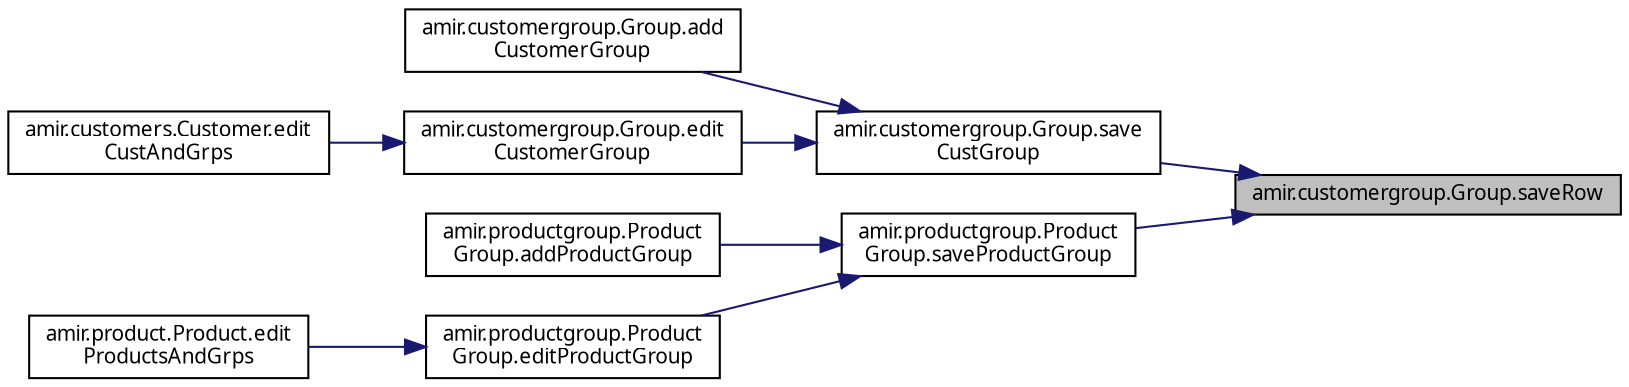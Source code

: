 digraph "amir.customergroup.Group.saveRow"
{
 // LATEX_PDF_SIZE
  edge [fontname="FreeSans.ttf",fontsize="10",labelfontname="FreeSans.ttf",labelfontsize="10"];
  node [fontname="FreeSans.ttf",fontsize="10",shape=record];
  rankdir="RL";
  Node1 [label="amir.customergroup.Group.saveRow",height=0.2,width=0.4,color="black", fillcolor="grey75", style="filled", fontcolor="black",tooltip=" "];
  Node1 -> Node2 [dir="back",color="midnightblue",fontsize="10",style="solid",fontname="FreeSans.ttf"];
  Node2 [label="amir.customergroup.Group.save\lCustGroup",height=0.2,width=0.4,color="black", fillcolor="white", style="filled",URL="$classamir_1_1customergroup_1_1_group.html#a08055723bb447d8e880e530798e5e1d2",tooltip=" "];
  Node2 -> Node3 [dir="back",color="midnightblue",fontsize="10",style="solid",fontname="FreeSans.ttf"];
  Node3 [label="amir.customergroup.Group.add\lCustomerGroup",height=0.2,width=0.4,color="black", fillcolor="white", style="filled",URL="$classamir_1_1customergroup_1_1_group.html#aafe1ef3afed637cb65bc56b274460560",tooltip=" "];
  Node2 -> Node4 [dir="back",color="midnightblue",fontsize="10",style="solid",fontname="FreeSans.ttf"];
  Node4 [label="amir.customergroup.Group.edit\lCustomerGroup",height=0.2,width=0.4,color="black", fillcolor="white", style="filled",URL="$classamir_1_1customergroup_1_1_group.html#a51d1ef6bc604beb4ba3c85bf99cb2db0",tooltip=" "];
  Node4 -> Node5 [dir="back",color="midnightblue",fontsize="10",style="solid",fontname="FreeSans.ttf"];
  Node5 [label="amir.customers.Customer.edit\lCustAndGrps",height=0.2,width=0.4,color="black", fillcolor="white", style="filled",URL="$classamir_1_1customers_1_1_customer.html#a8701f3df2fe337319b0828c474e01184",tooltip=" "];
  Node1 -> Node6 [dir="back",color="midnightblue",fontsize="10",style="solid",fontname="FreeSans.ttf"];
  Node6 [label="amir.productgroup.Product\lGroup.saveProductGroup",height=0.2,width=0.4,color="black", fillcolor="white", style="filled",URL="$classamir_1_1productgroup_1_1_product_group.html#add1de604c8b2de40ec993ae600a7cca0",tooltip=" "];
  Node6 -> Node7 [dir="back",color="midnightblue",fontsize="10",style="solid",fontname="FreeSans.ttf"];
  Node7 [label="amir.productgroup.Product\lGroup.addProductGroup",height=0.2,width=0.4,color="black", fillcolor="white", style="filled",URL="$classamir_1_1productgroup_1_1_product_group.html#acabce6788b3f06ac1de246353aaf3a55",tooltip=" "];
  Node6 -> Node8 [dir="back",color="midnightblue",fontsize="10",style="solid",fontname="FreeSans.ttf"];
  Node8 [label="amir.productgroup.Product\lGroup.editProductGroup",height=0.2,width=0.4,color="black", fillcolor="white", style="filled",URL="$classamir_1_1productgroup_1_1_product_group.html#aff62283ff8bca006ac306818f69bec2b",tooltip=" "];
  Node8 -> Node9 [dir="back",color="midnightblue",fontsize="10",style="solid",fontname="FreeSans.ttf"];
  Node9 [label="amir.product.Product.edit\lProductsAndGrps",height=0.2,width=0.4,color="black", fillcolor="white", style="filled",URL="$classamir_1_1product_1_1_product.html#ababc732e3d38ffd110324fb9aed65787",tooltip=" "];
}
